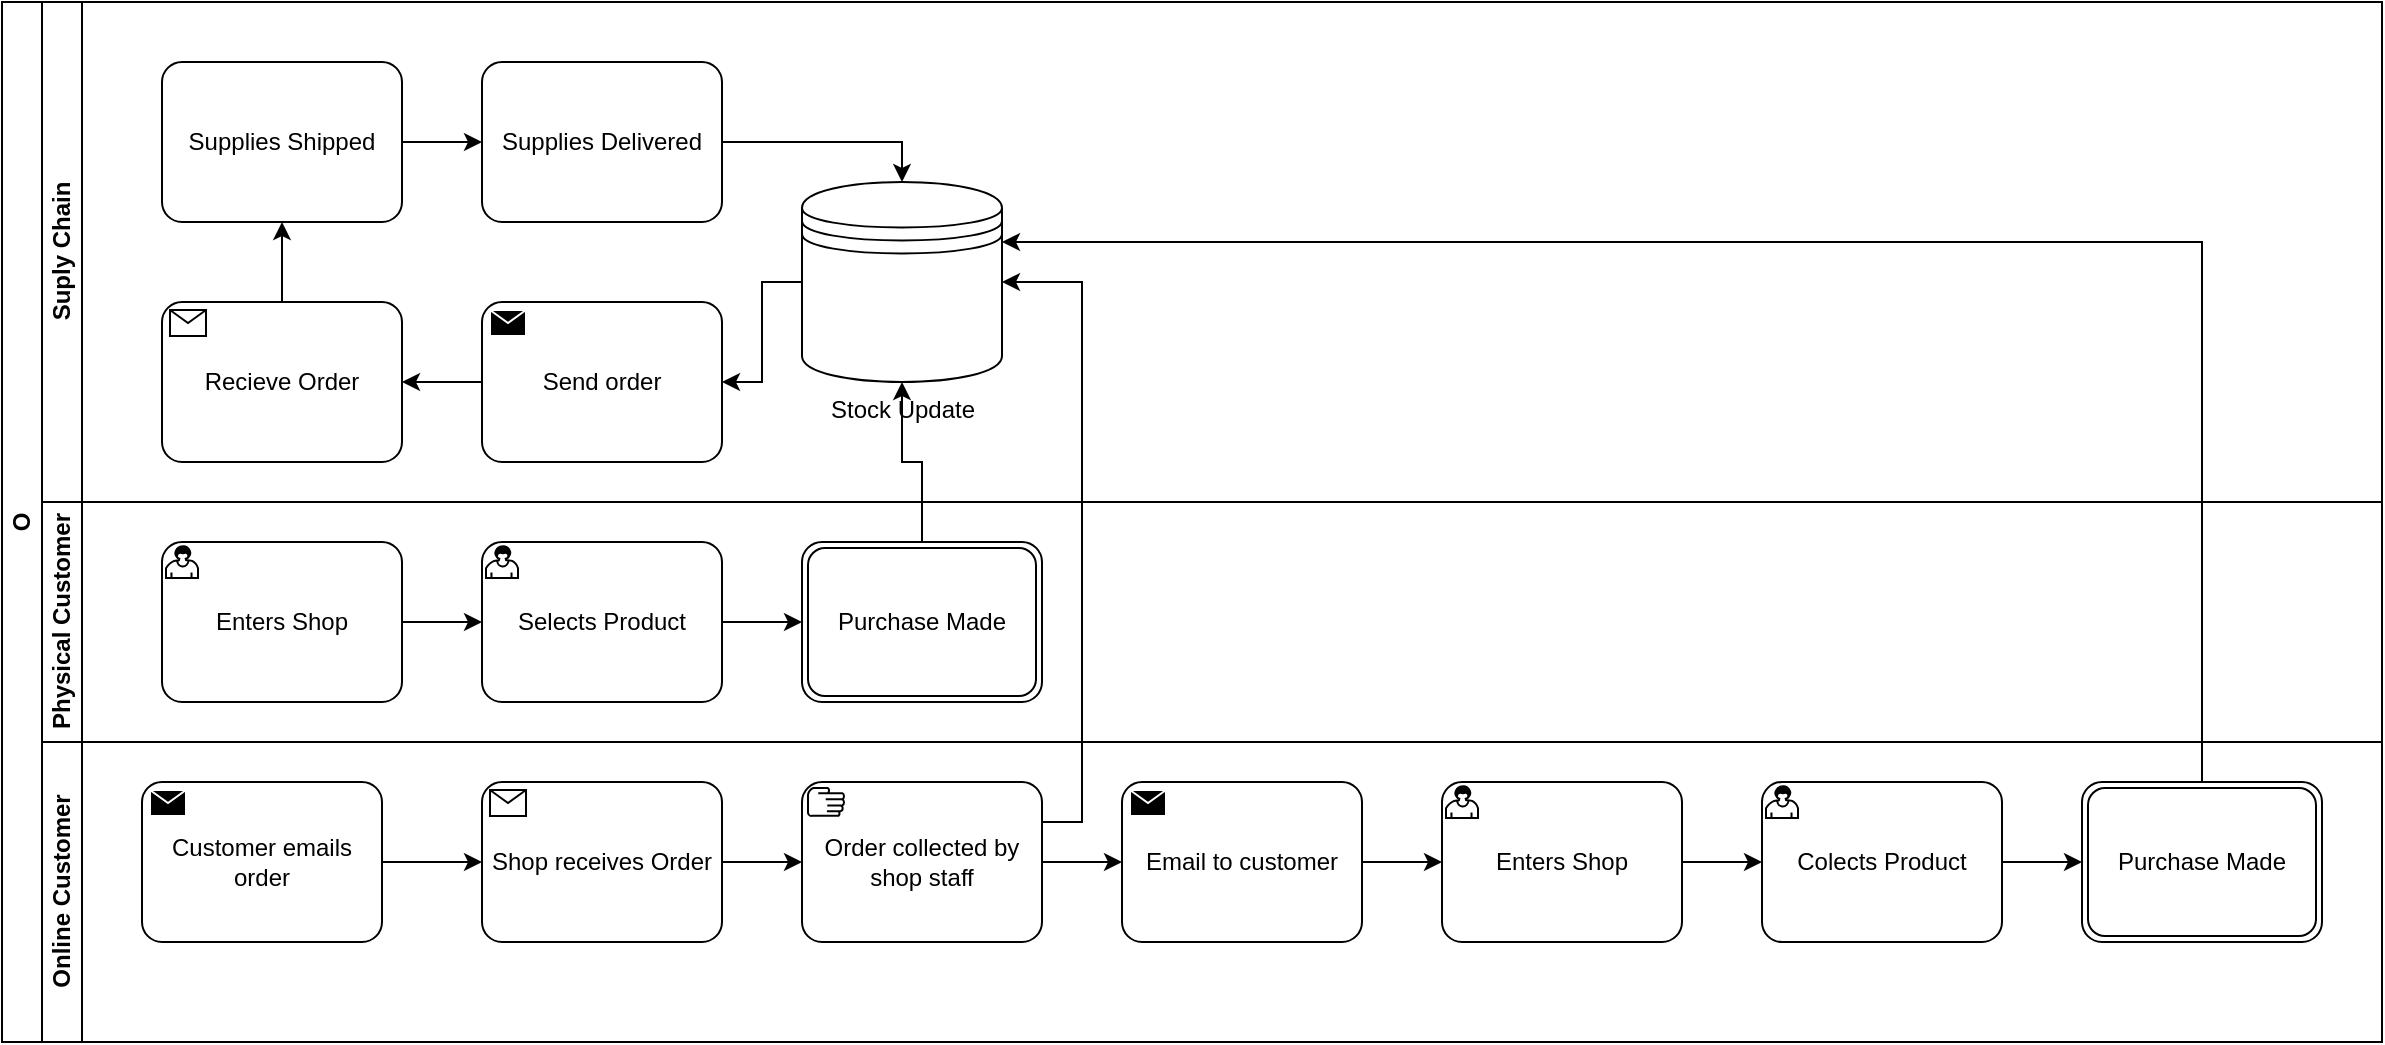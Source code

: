 <mxfile version="24.7.7">
  <diagram name="Page-1" id="LKC3XCfMebOIXXAvYDLN">
    <mxGraphModel dx="1434" dy="780" grid="1" gridSize="10" guides="1" tooltips="1" connect="1" arrows="1" fold="1" page="1" pageScale="1" pageWidth="827" pageHeight="1169" math="0" shadow="0">
      <root>
        <mxCell id="0" />
        <mxCell id="1" parent="0" />
        <mxCell id="nAV7N8kcsuwW0Dx3YQH4-3" value="O" style="swimlane;html=1;childLayout=stackLayout;resizeParent=1;resizeParentMax=0;horizontal=0;startSize=20;horizontalStack=0;whiteSpace=wrap;" vertex="1" parent="1">
          <mxGeometry x="120" y="250" width="1190" height="520" as="geometry" />
        </mxCell>
        <mxCell id="nAV7N8kcsuwW0Dx3YQH4-4" value="Suply Chain" style="swimlane;html=1;startSize=20;horizontal=0;" vertex="1" parent="nAV7N8kcsuwW0Dx3YQH4-3">
          <mxGeometry x="20" width="1170" height="250" as="geometry" />
        </mxCell>
        <mxCell id="nAV7N8kcsuwW0Dx3YQH4-9" value="" style="edgeStyle=orthogonalEdgeStyle;rounded=0;orthogonalLoop=1;jettySize=auto;html=1;" edge="1" parent="nAV7N8kcsuwW0Dx3YQH4-4" source="nAV7N8kcsuwW0Dx3YQH4-7" target="nAV7N8kcsuwW0Dx3YQH4-8">
          <mxGeometry relative="1" as="geometry" />
        </mxCell>
        <mxCell id="nAV7N8kcsuwW0Dx3YQH4-7" value="Supplies Shipped" style="points=[[0.25,0,0],[0.5,0,0],[0.75,0,0],[1,0.25,0],[1,0.5,0],[1,0.75,0],[0.75,1,0],[0.5,1,0],[0.25,1,0],[0,0.75,0],[0,0.5,0],[0,0.25,0]];shape=mxgraph.bpmn.task;whiteSpace=wrap;rectStyle=rounded;size=10;html=1;container=1;expand=0;collapsible=0;taskMarker=abstract;" vertex="1" parent="nAV7N8kcsuwW0Dx3YQH4-4">
          <mxGeometry x="60" y="30" width="120" height="80" as="geometry" />
        </mxCell>
        <mxCell id="nAV7N8kcsuwW0Dx3YQH4-11" style="edgeStyle=orthogonalEdgeStyle;rounded=0;orthogonalLoop=1;jettySize=auto;html=1;exitX=1;exitY=0.5;exitDx=0;exitDy=0;exitPerimeter=0;entryX=0.5;entryY=0;entryDx=0;entryDy=0;" edge="1" parent="nAV7N8kcsuwW0Dx3YQH4-4" source="nAV7N8kcsuwW0Dx3YQH4-8" target="nAV7N8kcsuwW0Dx3YQH4-10">
          <mxGeometry relative="1" as="geometry" />
        </mxCell>
        <mxCell id="nAV7N8kcsuwW0Dx3YQH4-8" value="Supplies Delivered" style="points=[[0.25,0,0],[0.5,0,0],[0.75,0,0],[1,0.25,0],[1,0.5,0],[1,0.75,0],[0.75,1,0],[0.5,1,0],[0.25,1,0],[0,0.75,0],[0,0.5,0],[0,0.25,0]];shape=mxgraph.bpmn.task;whiteSpace=wrap;rectStyle=rounded;size=10;html=1;container=1;expand=0;collapsible=0;taskMarker=abstract;" vertex="1" parent="nAV7N8kcsuwW0Dx3YQH4-4">
          <mxGeometry x="220" y="30" width="120" height="80" as="geometry" />
        </mxCell>
        <mxCell id="nAV7N8kcsuwW0Dx3YQH4-10" value="Stock Update" style="shape=datastore;html=1;labelPosition=center;verticalLabelPosition=bottom;align=center;verticalAlign=top;" vertex="1" parent="nAV7N8kcsuwW0Dx3YQH4-4">
          <mxGeometry x="380" y="90" width="100" height="100" as="geometry" />
        </mxCell>
        <mxCell id="nAV7N8kcsuwW0Dx3YQH4-12" value="Send order" style="points=[[0.25,0,0],[0.5,0,0],[0.75,0,0],[1,0.25,0],[1,0.5,0],[1,0.75,0],[0.75,1,0],[0.5,1,0],[0.25,1,0],[0,0.75,0],[0,0.5,0],[0,0.25,0]];shape=mxgraph.bpmn.task;whiteSpace=wrap;rectStyle=rounded;size=10;html=1;container=1;expand=0;collapsible=0;taskMarker=send;" vertex="1" parent="nAV7N8kcsuwW0Dx3YQH4-4">
          <mxGeometry x="220" y="150" width="120" height="80" as="geometry" />
        </mxCell>
        <mxCell id="nAV7N8kcsuwW0Dx3YQH4-13" style="edgeStyle=orthogonalEdgeStyle;rounded=0;orthogonalLoop=1;jettySize=auto;html=1;exitX=0;exitY=0.5;exitDx=0;exitDy=0;entryX=1;entryY=0.5;entryDx=0;entryDy=0;entryPerimeter=0;" edge="1" parent="nAV7N8kcsuwW0Dx3YQH4-4" source="nAV7N8kcsuwW0Dx3YQH4-10" target="nAV7N8kcsuwW0Dx3YQH4-12">
          <mxGeometry relative="1" as="geometry" />
        </mxCell>
        <mxCell id="nAV7N8kcsuwW0Dx3YQH4-14" value="Recieve Order" style="points=[[0.25,0,0],[0.5,0,0],[0.75,0,0],[1,0.25,0],[1,0.5,0],[1,0.75,0],[0.75,1,0],[0.5,1,0],[0.25,1,0],[0,0.75,0],[0,0.5,0],[0,0.25,0]];shape=mxgraph.bpmn.task;whiteSpace=wrap;rectStyle=rounded;size=10;html=1;container=1;expand=0;collapsible=0;taskMarker=receive;" vertex="1" parent="nAV7N8kcsuwW0Dx3YQH4-4">
          <mxGeometry x="60" y="150" width="120" height="80" as="geometry" />
        </mxCell>
        <mxCell id="nAV7N8kcsuwW0Dx3YQH4-15" style="edgeStyle=orthogonalEdgeStyle;rounded=0;orthogonalLoop=1;jettySize=auto;html=1;exitX=0;exitY=0.5;exitDx=0;exitDy=0;exitPerimeter=0;entryX=1;entryY=0.5;entryDx=0;entryDy=0;entryPerimeter=0;" edge="1" parent="nAV7N8kcsuwW0Dx3YQH4-4" source="nAV7N8kcsuwW0Dx3YQH4-12" target="nAV7N8kcsuwW0Dx3YQH4-14">
          <mxGeometry relative="1" as="geometry" />
        </mxCell>
        <mxCell id="nAV7N8kcsuwW0Dx3YQH4-16" style="edgeStyle=orthogonalEdgeStyle;rounded=0;orthogonalLoop=1;jettySize=auto;html=1;exitX=0.5;exitY=0;exitDx=0;exitDy=0;exitPerimeter=0;entryX=0.5;entryY=1;entryDx=0;entryDy=0;entryPerimeter=0;" edge="1" parent="nAV7N8kcsuwW0Dx3YQH4-4" source="nAV7N8kcsuwW0Dx3YQH4-14" target="nAV7N8kcsuwW0Dx3YQH4-7">
          <mxGeometry relative="1" as="geometry" />
        </mxCell>
        <mxCell id="nAV7N8kcsuwW0Dx3YQH4-5" value="Physical Customer" style="swimlane;html=1;startSize=20;horizontal=0;" vertex="1" parent="nAV7N8kcsuwW0Dx3YQH4-3">
          <mxGeometry x="20" y="250" width="1170" height="120" as="geometry" />
        </mxCell>
        <mxCell id="nAV7N8kcsuwW0Dx3YQH4-19" value="" style="edgeStyle=orthogonalEdgeStyle;rounded=0;orthogonalLoop=1;jettySize=auto;html=1;" edge="1" parent="nAV7N8kcsuwW0Dx3YQH4-5" source="nAV7N8kcsuwW0Dx3YQH4-17" target="nAV7N8kcsuwW0Dx3YQH4-18">
          <mxGeometry relative="1" as="geometry" />
        </mxCell>
        <mxCell id="nAV7N8kcsuwW0Dx3YQH4-17" value="Enters Shop" style="points=[[0.25,0,0],[0.5,0,0],[0.75,0,0],[1,0.25,0],[1,0.5,0],[1,0.75,0],[0.75,1,0],[0.5,1,0],[0.25,1,0],[0,0.75,0],[0,0.5,0],[0,0.25,0]];shape=mxgraph.bpmn.task;whiteSpace=wrap;rectStyle=rounded;size=10;html=1;container=1;expand=0;collapsible=0;taskMarker=user;" vertex="1" parent="nAV7N8kcsuwW0Dx3YQH4-5">
          <mxGeometry x="60" y="20" width="120" height="80" as="geometry" />
        </mxCell>
        <mxCell id="nAV7N8kcsuwW0Dx3YQH4-21" style="edgeStyle=orthogonalEdgeStyle;rounded=0;orthogonalLoop=1;jettySize=auto;html=1;exitX=1;exitY=0.5;exitDx=0;exitDy=0;exitPerimeter=0;" edge="1" parent="nAV7N8kcsuwW0Dx3YQH4-5" source="nAV7N8kcsuwW0Dx3YQH4-18" target="nAV7N8kcsuwW0Dx3YQH4-20">
          <mxGeometry relative="1" as="geometry" />
        </mxCell>
        <mxCell id="nAV7N8kcsuwW0Dx3YQH4-18" value="Selects Product" style="points=[[0.25,0,0],[0.5,0,0],[0.75,0,0],[1,0.25,0],[1,0.5,0],[1,0.75,0],[0.75,1,0],[0.5,1,0],[0.25,1,0],[0,0.75,0],[0,0.5,0],[0,0.25,0]];shape=mxgraph.bpmn.task;whiteSpace=wrap;rectStyle=rounded;size=10;html=1;container=1;expand=0;collapsible=0;taskMarker=user;" vertex="1" parent="nAV7N8kcsuwW0Dx3YQH4-5">
          <mxGeometry x="220" y="20" width="120" height="80" as="geometry" />
        </mxCell>
        <mxCell id="nAV7N8kcsuwW0Dx3YQH4-20" value="Purchase Made" style="points=[[0.25,0,0],[0.5,0,0],[0.75,0,0],[1,0.25,0],[1,0.5,0],[1,0.75,0],[0.75,1,0],[0.5,1,0],[0.25,1,0],[0,0.75,0],[0,0.5,0],[0,0.25,0]];shape=mxgraph.bpmn.task;whiteSpace=wrap;rectStyle=rounded;size=10;html=1;container=1;expand=0;collapsible=0;taskMarker=abstract;bpmnShapeType=transaction;" vertex="1" parent="nAV7N8kcsuwW0Dx3YQH4-5">
          <mxGeometry x="380" y="20" width="120" height="80" as="geometry" />
        </mxCell>
        <mxCell id="nAV7N8kcsuwW0Dx3YQH4-6" value="Online Customer" style="swimlane;html=1;startSize=20;horizontal=0;" vertex="1" parent="nAV7N8kcsuwW0Dx3YQH4-3">
          <mxGeometry x="20" y="370" width="1170" height="150" as="geometry">
            <mxRectangle x="20" y="370" width="1170" height="30" as="alternateBounds" />
          </mxGeometry>
        </mxCell>
        <mxCell id="nAV7N8kcsuwW0Dx3YQH4-23" value="Customer emails order" style="points=[[0.25,0,0],[0.5,0,0],[0.75,0,0],[1,0.25,0],[1,0.5,0],[1,0.75,0],[0.75,1,0],[0.5,1,0],[0.25,1,0],[0,0.75,0],[0,0.5,0],[0,0.25,0]];shape=mxgraph.bpmn.task;whiteSpace=wrap;rectStyle=rounded;size=10;html=1;container=1;expand=0;collapsible=0;taskMarker=send;" vertex="1" parent="nAV7N8kcsuwW0Dx3YQH4-6">
          <mxGeometry x="50" y="20" width="120" height="80" as="geometry" />
        </mxCell>
        <mxCell id="nAV7N8kcsuwW0Dx3YQH4-24" value="Shop receives Order" style="points=[[0.25,0,0],[0.5,0,0],[0.75,0,0],[1,0.25,0],[1,0.5,0],[1,0.75,0],[0.75,1,0],[0.5,1,0],[0.25,1,0],[0,0.75,0],[0,0.5,0],[0,0.25,0]];shape=mxgraph.bpmn.task;whiteSpace=wrap;rectStyle=rounded;size=10;html=1;container=1;expand=0;collapsible=0;taskMarker=receive;" vertex="1" parent="nAV7N8kcsuwW0Dx3YQH4-6">
          <mxGeometry x="220" y="20" width="120" height="80" as="geometry" />
        </mxCell>
        <mxCell id="nAV7N8kcsuwW0Dx3YQH4-25" style="edgeStyle=orthogonalEdgeStyle;rounded=0;orthogonalLoop=1;jettySize=auto;html=1;exitX=1;exitY=0.5;exitDx=0;exitDy=0;exitPerimeter=0;entryX=0;entryY=0.5;entryDx=0;entryDy=0;entryPerimeter=0;" edge="1" parent="nAV7N8kcsuwW0Dx3YQH4-6" source="nAV7N8kcsuwW0Dx3YQH4-23" target="nAV7N8kcsuwW0Dx3YQH4-24">
          <mxGeometry relative="1" as="geometry" />
        </mxCell>
        <mxCell id="nAV7N8kcsuwW0Dx3YQH4-26" value="Order collected by shop staff" style="points=[[0.25,0,0],[0.5,0,0],[0.75,0,0],[1,0.25,0],[1,0.5,0],[1,0.75,0],[0.75,1,0],[0.5,1,0],[0.25,1,0],[0,0.75,0],[0,0.5,0],[0,0.25,0]];shape=mxgraph.bpmn.task;whiteSpace=wrap;rectStyle=rounded;size=10;html=1;container=1;expand=0;collapsible=0;taskMarker=manual;" vertex="1" parent="nAV7N8kcsuwW0Dx3YQH4-6">
          <mxGeometry x="380" y="20" width="120" height="80" as="geometry" />
        </mxCell>
        <mxCell id="nAV7N8kcsuwW0Dx3YQH4-27" style="edgeStyle=orthogonalEdgeStyle;rounded=0;orthogonalLoop=1;jettySize=auto;html=1;exitX=1;exitY=0.5;exitDx=0;exitDy=0;exitPerimeter=0;entryX=0;entryY=0.5;entryDx=0;entryDy=0;entryPerimeter=0;" edge="1" parent="nAV7N8kcsuwW0Dx3YQH4-6" source="nAV7N8kcsuwW0Dx3YQH4-24" target="nAV7N8kcsuwW0Dx3YQH4-26">
          <mxGeometry relative="1" as="geometry" />
        </mxCell>
        <mxCell id="nAV7N8kcsuwW0Dx3YQH4-29" value="Email to customer" style="points=[[0.25,0,0],[0.5,0,0],[0.75,0,0],[1,0.25,0],[1,0.5,0],[1,0.75,0],[0.75,1,0],[0.5,1,0],[0.25,1,0],[0,0.75,0],[0,0.5,0],[0,0.25,0]];shape=mxgraph.bpmn.task;whiteSpace=wrap;rectStyle=rounded;size=10;html=1;container=1;expand=0;collapsible=0;taskMarker=send;" vertex="1" parent="nAV7N8kcsuwW0Dx3YQH4-6">
          <mxGeometry x="540" y="20" width="120" height="80" as="geometry" />
        </mxCell>
        <mxCell id="nAV7N8kcsuwW0Dx3YQH4-30" style="edgeStyle=orthogonalEdgeStyle;rounded=0;orthogonalLoop=1;jettySize=auto;html=1;exitX=1;exitY=0.5;exitDx=0;exitDy=0;exitPerimeter=0;entryX=0;entryY=0.5;entryDx=0;entryDy=0;entryPerimeter=0;" edge="1" parent="nAV7N8kcsuwW0Dx3YQH4-6" source="nAV7N8kcsuwW0Dx3YQH4-26" target="nAV7N8kcsuwW0Dx3YQH4-29">
          <mxGeometry relative="1" as="geometry" />
        </mxCell>
        <mxCell id="nAV7N8kcsuwW0Dx3YQH4-31" value="" style="edgeStyle=orthogonalEdgeStyle;rounded=0;orthogonalLoop=1;jettySize=auto;html=1;" edge="1" parent="nAV7N8kcsuwW0Dx3YQH4-6" source="nAV7N8kcsuwW0Dx3YQH4-32" target="nAV7N8kcsuwW0Dx3YQH4-34">
          <mxGeometry relative="1" as="geometry" />
        </mxCell>
        <mxCell id="nAV7N8kcsuwW0Dx3YQH4-32" value="Enters Shop" style="points=[[0.25,0,0],[0.5,0,0],[0.75,0,0],[1,0.25,0],[1,0.5,0],[1,0.75,0],[0.75,1,0],[0.5,1,0],[0.25,1,0],[0,0.75,0],[0,0.5,0],[0,0.25,0]];shape=mxgraph.bpmn.task;whiteSpace=wrap;rectStyle=rounded;size=10;html=1;container=1;expand=0;collapsible=0;taskMarker=user;" vertex="1" parent="nAV7N8kcsuwW0Dx3YQH4-6">
          <mxGeometry x="700" y="20" width="120" height="80" as="geometry" />
        </mxCell>
        <mxCell id="nAV7N8kcsuwW0Dx3YQH4-33" style="edgeStyle=orthogonalEdgeStyle;rounded=0;orthogonalLoop=1;jettySize=auto;html=1;exitX=1;exitY=0.5;exitDx=0;exitDy=0;exitPerimeter=0;" edge="1" parent="nAV7N8kcsuwW0Dx3YQH4-6" source="nAV7N8kcsuwW0Dx3YQH4-34" target="nAV7N8kcsuwW0Dx3YQH4-35">
          <mxGeometry relative="1" as="geometry" />
        </mxCell>
        <mxCell id="nAV7N8kcsuwW0Dx3YQH4-34" value="Colects Product" style="points=[[0.25,0,0],[0.5,0,0],[0.75,0,0],[1,0.25,0],[1,0.5,0],[1,0.75,0],[0.75,1,0],[0.5,1,0],[0.25,1,0],[0,0.75,0],[0,0.5,0],[0,0.25,0]];shape=mxgraph.bpmn.task;whiteSpace=wrap;rectStyle=rounded;size=10;html=1;container=1;expand=0;collapsible=0;taskMarker=user;" vertex="1" parent="nAV7N8kcsuwW0Dx3YQH4-6">
          <mxGeometry x="860" y="20" width="120" height="80" as="geometry" />
        </mxCell>
        <mxCell id="nAV7N8kcsuwW0Dx3YQH4-35" value="Purchase Made" style="points=[[0.25,0,0],[0.5,0,0],[0.75,0,0],[1,0.25,0],[1,0.5,0],[1,0.75,0],[0.75,1,0],[0.5,1,0],[0.25,1,0],[0,0.75,0],[0,0.5,0],[0,0.25,0]];shape=mxgraph.bpmn.task;whiteSpace=wrap;rectStyle=rounded;size=10;html=1;container=1;expand=0;collapsible=0;taskMarker=abstract;bpmnShapeType=transaction;" vertex="1" parent="nAV7N8kcsuwW0Dx3YQH4-6">
          <mxGeometry x="1020" y="20" width="120" height="80" as="geometry" />
        </mxCell>
        <mxCell id="nAV7N8kcsuwW0Dx3YQH4-36" style="edgeStyle=orthogonalEdgeStyle;rounded=0;orthogonalLoop=1;jettySize=auto;html=1;exitX=1;exitY=0.5;exitDx=0;exitDy=0;exitPerimeter=0;entryX=0;entryY=0.5;entryDx=0;entryDy=0;entryPerimeter=0;" edge="1" parent="nAV7N8kcsuwW0Dx3YQH4-6" source="nAV7N8kcsuwW0Dx3YQH4-29" target="nAV7N8kcsuwW0Dx3YQH4-32">
          <mxGeometry relative="1" as="geometry" />
        </mxCell>
        <mxCell id="nAV7N8kcsuwW0Dx3YQH4-22" style="edgeStyle=orthogonalEdgeStyle;rounded=0;orthogonalLoop=1;jettySize=auto;html=1;exitX=0.5;exitY=0;exitDx=0;exitDy=0;exitPerimeter=0;entryX=0.5;entryY=1;entryDx=0;entryDy=0;" edge="1" parent="nAV7N8kcsuwW0Dx3YQH4-3" source="nAV7N8kcsuwW0Dx3YQH4-20" target="nAV7N8kcsuwW0Dx3YQH4-10">
          <mxGeometry relative="1" as="geometry" />
        </mxCell>
        <mxCell id="nAV7N8kcsuwW0Dx3YQH4-28" style="edgeStyle=orthogonalEdgeStyle;rounded=0;orthogonalLoop=1;jettySize=auto;html=1;exitX=1;exitY=0.25;exitDx=0;exitDy=0;exitPerimeter=0;entryX=1;entryY=0.5;entryDx=0;entryDy=0;" edge="1" parent="nAV7N8kcsuwW0Dx3YQH4-3" source="nAV7N8kcsuwW0Dx3YQH4-26" target="nAV7N8kcsuwW0Dx3YQH4-10">
          <mxGeometry relative="1" as="geometry" />
        </mxCell>
        <mxCell id="nAV7N8kcsuwW0Dx3YQH4-37" style="edgeStyle=orthogonalEdgeStyle;rounded=0;orthogonalLoop=1;jettySize=auto;html=1;exitX=0.5;exitY=0;exitDx=0;exitDy=0;exitPerimeter=0;entryX=1;entryY=0.3;entryDx=0;entryDy=0;" edge="1" parent="nAV7N8kcsuwW0Dx3YQH4-3" source="nAV7N8kcsuwW0Dx3YQH4-35" target="nAV7N8kcsuwW0Dx3YQH4-10">
          <mxGeometry relative="1" as="geometry" />
        </mxCell>
      </root>
    </mxGraphModel>
  </diagram>
</mxfile>
